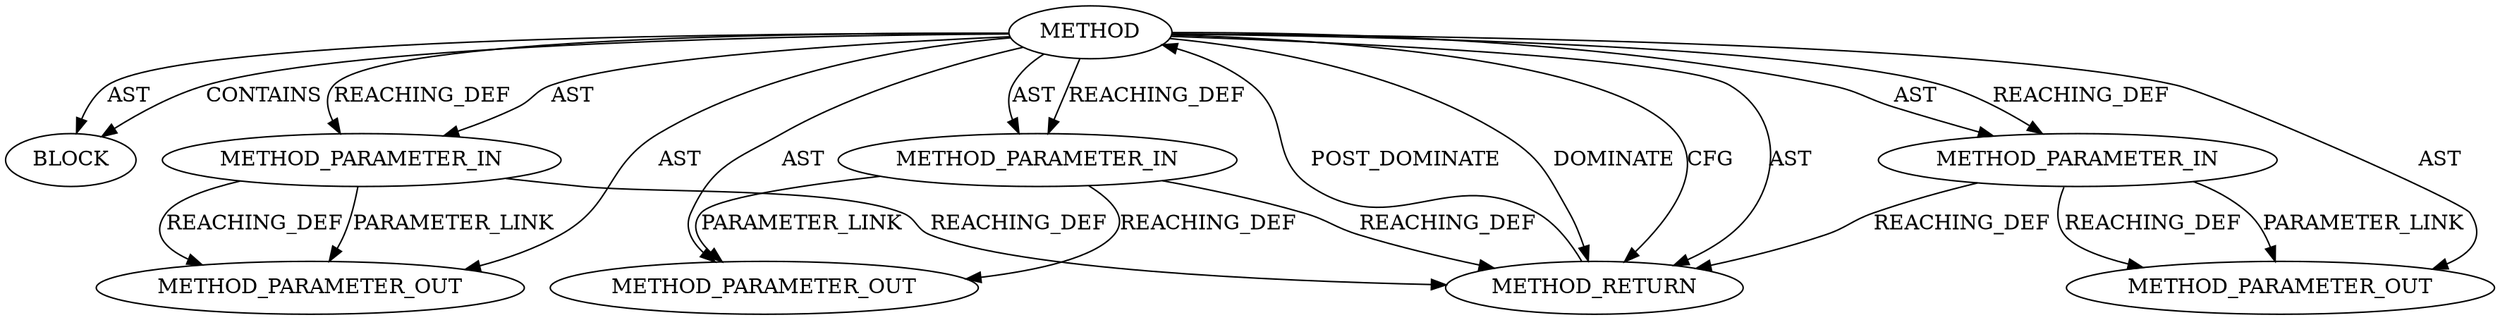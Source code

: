 digraph {
  12329 [label=BLOCK ORDER=1 ARGUMENT_INDEX=1 CODE="<empty>" TYPE_FULL_NAME="ANY"]
  12326 [label=METHOD_PARAMETER_IN ORDER=1 CODE="p1" IS_VARIADIC=false TYPE_FULL_NAME="ANY" EVALUATION_STRATEGY="BY_VALUE" INDEX=1 NAME="p1"]
  13375 [label=METHOD_PARAMETER_OUT ORDER=1 CODE="p1" IS_VARIADIC=false TYPE_FULL_NAME="ANY" EVALUATION_STRATEGY="BY_VALUE" INDEX=1 NAME="p1"]
  12325 [label=METHOD AST_PARENT_TYPE="NAMESPACE_BLOCK" AST_PARENT_FULL_NAME="<global>" ORDER=0 CODE="<empty>" FULL_NAME="crypto_shash_setkey" IS_EXTERNAL=true FILENAME="<empty>" SIGNATURE="" NAME="crypto_shash_setkey"]
  12328 [label=METHOD_PARAMETER_IN ORDER=3 CODE="p3" IS_VARIADIC=false TYPE_FULL_NAME="ANY" EVALUATION_STRATEGY="BY_VALUE" INDEX=3 NAME="p3"]
  12330 [label=METHOD_RETURN ORDER=2 CODE="RET" TYPE_FULL_NAME="ANY" EVALUATION_STRATEGY="BY_VALUE"]
  13377 [label=METHOD_PARAMETER_OUT ORDER=3 CODE="p3" IS_VARIADIC=false TYPE_FULL_NAME="ANY" EVALUATION_STRATEGY="BY_VALUE" INDEX=3 NAME="p3"]
  12327 [label=METHOD_PARAMETER_IN ORDER=2 CODE="p2" IS_VARIADIC=false TYPE_FULL_NAME="ANY" EVALUATION_STRATEGY="BY_VALUE" INDEX=2 NAME="p2"]
  13376 [label=METHOD_PARAMETER_OUT ORDER=2 CODE="p2" IS_VARIADIC=false TYPE_FULL_NAME="ANY" EVALUATION_STRATEGY="BY_VALUE" INDEX=2 NAME="p2"]
  12325 -> 13377 [label=AST ]
  12328 -> 12330 [label=REACHING_DEF VARIABLE="p3"]
  12330 -> 12325 [label=POST_DOMINATE ]
  12325 -> 12326 [label=AST ]
  12325 -> 12330 [label=AST ]
  12327 -> 13376 [label=PARAMETER_LINK ]
  12326 -> 13375 [label=REACHING_DEF VARIABLE="p1"]
  12328 -> 13377 [label=REACHING_DEF VARIABLE="p3"]
  12325 -> 12330 [label=DOMINATE ]
  12325 -> 12327 [label=REACHING_DEF VARIABLE=""]
  12325 -> 12329 [label=CONTAINS ]
  12325 -> 12326 [label=REACHING_DEF VARIABLE=""]
  12327 -> 13376 [label=REACHING_DEF VARIABLE="p2"]
  12325 -> 12329 [label=AST ]
  12326 -> 12330 [label=REACHING_DEF VARIABLE="p1"]
  12325 -> 12330 [label=CFG ]
  12325 -> 12328 [label=REACHING_DEF VARIABLE=""]
  12325 -> 13375 [label=AST ]
  12327 -> 12330 [label=REACHING_DEF VARIABLE="p2"]
  12325 -> 12327 [label=AST ]
  12325 -> 13376 [label=AST ]
  12325 -> 12328 [label=AST ]
  12326 -> 13375 [label=PARAMETER_LINK ]
  12328 -> 13377 [label=PARAMETER_LINK ]
}
